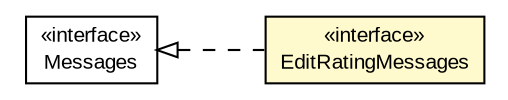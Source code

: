 #!/usr/local/bin/dot
#
# Class diagram 
# Generated by UMLGraph version R5_6-24-gf6e263 (http://www.umlgraph.org/)
#

digraph G {
	edge [fontname="arial",fontsize=10,labelfontname="arial",labelfontsize=10];
	node [fontname="arial",fontsize=10,shape=plaintext];
	nodesep=0.25;
	ranksep=0.5;
	rankdir=LR;
	// com.gwtplatform.carstore.client.resources.EditRatingMessages
	c244951 [label=<<table title="com.gwtplatform.carstore.client.resources.EditRatingMessages" border="0" cellborder="1" cellspacing="0" cellpadding="2" port="p" bgcolor="lemonChiffon" href="./EditRatingMessages.html">
		<tr><td><table border="0" cellspacing="0" cellpadding="1">
<tr><td align="center" balign="center"> &#171;interface&#187; </td></tr>
<tr><td align="center" balign="center"> EditRatingMessages </td></tr>
		</table></td></tr>
		</table>>, URL="./EditRatingMessages.html", fontname="arial", fontcolor="black", fontsize=10.0];
	//com.gwtplatform.carstore.client.resources.EditRatingMessages implements com.google.gwt.i18n.client.Messages
	c245029:p -> c244951:p [dir=back,arrowtail=empty,style=dashed];
	// com.google.gwt.i18n.client.Messages
	c245029 [label=<<table title="com.google.gwt.i18n.client.Messages" border="0" cellborder="1" cellspacing="0" cellpadding="2" port="p" href="http://google-web-toolkit.googlecode.com/svn/javadoc/latest/com/google/gwt/i18n/client/Messages.html">
		<tr><td><table border="0" cellspacing="0" cellpadding="1">
<tr><td align="center" balign="center"> &#171;interface&#187; </td></tr>
<tr><td align="center" balign="center"> Messages </td></tr>
		</table></td></tr>
		</table>>, URL="http://google-web-toolkit.googlecode.com/svn/javadoc/latest/com/google/gwt/i18n/client/Messages.html", fontname="arial", fontcolor="black", fontsize=10.0];
}

